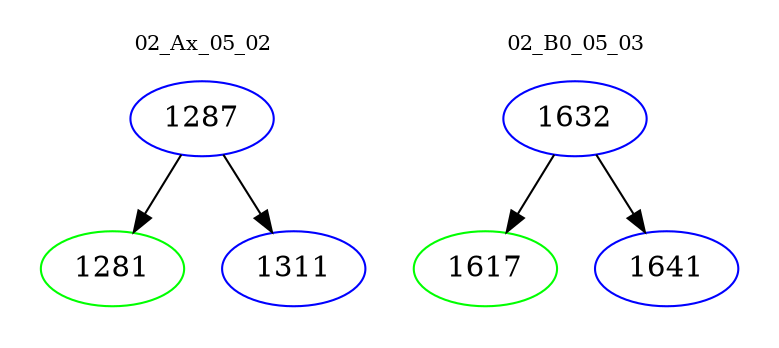 digraph{
subgraph cluster_0 {
color = white
label = "02_Ax_05_02";
fontsize=10;
T0_1287 [label="1287", color="blue"]
T0_1287 -> T0_1281 [color="black"]
T0_1281 [label="1281", color="green"]
T0_1287 -> T0_1311 [color="black"]
T0_1311 [label="1311", color="blue"]
}
subgraph cluster_1 {
color = white
label = "02_B0_05_03";
fontsize=10;
T1_1632 [label="1632", color="blue"]
T1_1632 -> T1_1617 [color="black"]
T1_1617 [label="1617", color="green"]
T1_1632 -> T1_1641 [color="black"]
T1_1641 [label="1641", color="blue"]
}
}
